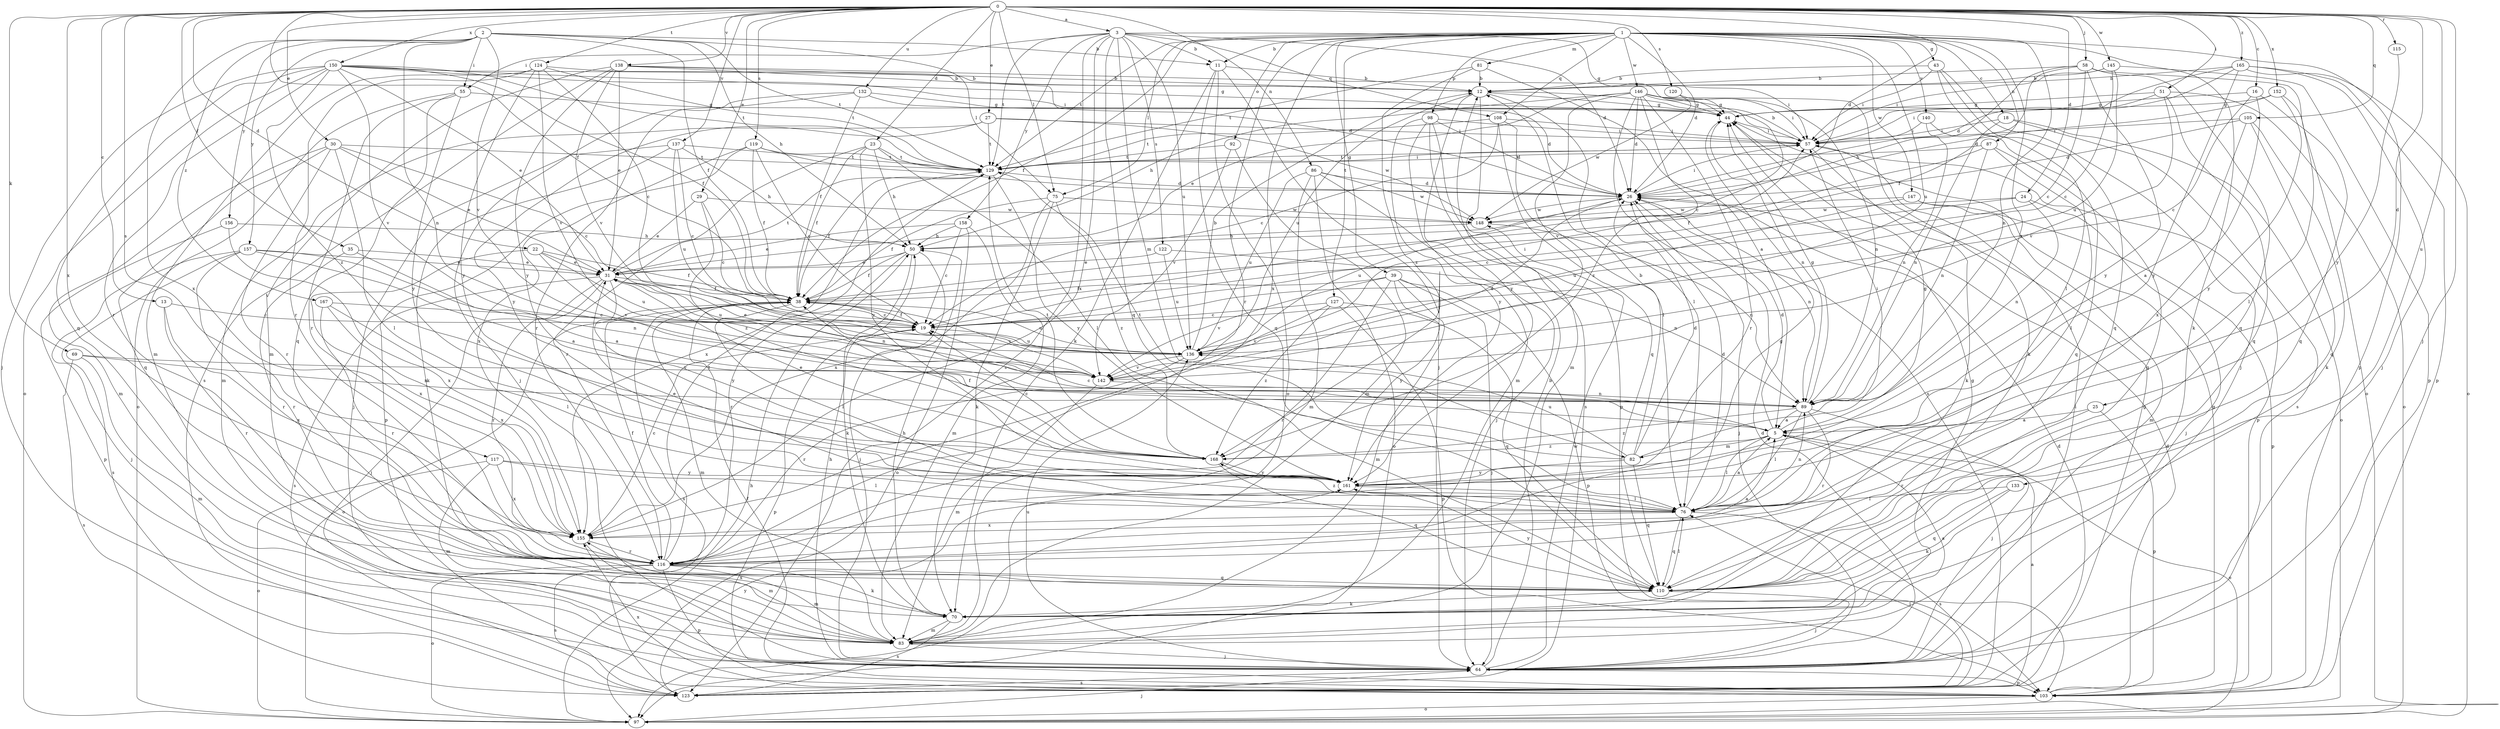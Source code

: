 strict digraph  {
0;
1;
2;
3;
5;
11;
12;
13;
16;
18;
19;
22;
23;
24;
25;
26;
27;
29;
30;
31;
35;
38;
39;
43;
44;
50;
51;
55;
57;
58;
64;
69;
70;
75;
76;
81;
82;
83;
86;
87;
89;
92;
97;
98;
103;
105;
108;
110;
115;
116;
117;
119;
120;
122;
123;
124;
127;
129;
132;
133;
136;
137;
138;
140;
142;
145;
146;
147;
148;
150;
152;
155;
156;
157;
158;
161;
165;
167;
168;
0 -> 3  [label=a];
0 -> 13  [label=c];
0 -> 16  [label=c];
0 -> 22  [label=d];
0 -> 23  [label=d];
0 -> 24  [label=d];
0 -> 25  [label=d];
0 -> 26  [label=d];
0 -> 27  [label=e];
0 -> 29  [label=e];
0 -> 30  [label=e];
0 -> 35  [label=f];
0 -> 38  [label=f];
0 -> 51  [label=i];
0 -> 58  [label=j];
0 -> 64  [label=j];
0 -> 69  [label=k];
0 -> 75  [label=l];
0 -> 86  [label=n];
0 -> 105  [label=q];
0 -> 115  [label=r];
0 -> 117  [label=s];
0 -> 119  [label=s];
0 -> 120  [label=s];
0 -> 124  [label=t];
0 -> 132  [label=u];
0 -> 133  [label=u];
0 -> 137  [label=v];
0 -> 138  [label=v];
0 -> 145  [label=w];
0 -> 150  [label=x];
0 -> 152  [label=x];
0 -> 155  [label=x];
0 -> 165  [label=z];
1 -> 5  [label=a];
1 -> 11  [label=b];
1 -> 18  [label=c];
1 -> 26  [label=d];
1 -> 38  [label=f];
1 -> 39  [label=g];
1 -> 43  [label=g];
1 -> 70  [label=k];
1 -> 75  [label=l];
1 -> 81  [label=m];
1 -> 87  [label=n];
1 -> 89  [label=n];
1 -> 92  [label=o];
1 -> 98  [label=p];
1 -> 103  [label=p];
1 -> 108  [label=q];
1 -> 116  [label=r];
1 -> 127  [label=t];
1 -> 129  [label=t];
1 -> 136  [label=u];
1 -> 140  [label=v];
1 -> 146  [label=w];
1 -> 147  [label=w];
1 -> 155  [label=x];
2 -> 11  [label=b];
2 -> 38  [label=f];
2 -> 50  [label=h];
2 -> 55  [label=i];
2 -> 75  [label=l];
2 -> 89  [label=n];
2 -> 129  [label=t];
2 -> 142  [label=v];
2 -> 155  [label=x];
2 -> 156  [label=y];
2 -> 157  [label=y];
2 -> 167  [label=z];
3 -> 11  [label=b];
3 -> 26  [label=d];
3 -> 44  [label=g];
3 -> 55  [label=i];
3 -> 82  [label=m];
3 -> 108  [label=q];
3 -> 110  [label=q];
3 -> 122  [label=s];
3 -> 123  [label=s];
3 -> 129  [label=t];
3 -> 136  [label=u];
3 -> 155  [label=x];
3 -> 158  [label=y];
5 -> 19  [label=c];
5 -> 26  [label=d];
5 -> 57  [label=i];
5 -> 76  [label=l];
5 -> 82  [label=m];
5 -> 97  [label=o];
5 -> 168  [label=z];
11 -> 12  [label=b];
11 -> 64  [label=j];
11 -> 70  [label=k];
11 -> 97  [label=o];
11 -> 110  [label=q];
12 -> 44  [label=g];
12 -> 76  [label=l];
12 -> 83  [label=m];
12 -> 136  [label=u];
12 -> 161  [label=y];
13 -> 19  [label=c];
13 -> 116  [label=r];
13 -> 155  [label=x];
16 -> 19  [label=c];
16 -> 44  [label=g];
16 -> 110  [label=q];
16 -> 155  [label=x];
18 -> 57  [label=i];
18 -> 89  [label=n];
18 -> 97  [label=o];
18 -> 123  [label=s];
19 -> 38  [label=f];
19 -> 103  [label=p];
19 -> 136  [label=u];
22 -> 31  [label=e];
22 -> 38  [label=f];
22 -> 136  [label=u];
22 -> 142  [label=v];
22 -> 155  [label=x];
23 -> 38  [label=f];
23 -> 50  [label=h];
23 -> 76  [label=l];
23 -> 116  [label=r];
23 -> 129  [label=t];
23 -> 161  [label=y];
24 -> 19  [label=c];
24 -> 64  [label=j];
24 -> 89  [label=n];
24 -> 148  [label=w];
25 -> 5  [label=a];
25 -> 103  [label=p];
25 -> 116  [label=r];
26 -> 57  [label=i];
26 -> 64  [label=j];
26 -> 89  [label=n];
26 -> 136  [label=u];
26 -> 148  [label=w];
27 -> 57  [label=i];
27 -> 83  [label=m];
27 -> 129  [label=t];
27 -> 148  [label=w];
27 -> 161  [label=y];
29 -> 19  [label=c];
29 -> 31  [label=e];
29 -> 148  [label=w];
29 -> 168  [label=z];
30 -> 19  [label=c];
30 -> 31  [label=e];
30 -> 76  [label=l];
30 -> 83  [label=m];
30 -> 110  [label=q];
30 -> 116  [label=r];
30 -> 129  [label=t];
31 -> 38  [label=f];
31 -> 64  [label=j];
31 -> 89  [label=n];
31 -> 116  [label=r];
31 -> 123  [label=s];
31 -> 129  [label=t];
31 -> 136  [label=u];
31 -> 161  [label=y];
35 -> 5  [label=a];
35 -> 31  [label=e];
35 -> 116  [label=r];
38 -> 19  [label=c];
38 -> 76  [label=l];
38 -> 83  [label=m];
38 -> 97  [label=o];
38 -> 123  [label=s];
38 -> 136  [label=u];
38 -> 142  [label=v];
39 -> 38  [label=f];
39 -> 64  [label=j];
39 -> 83  [label=m];
39 -> 103  [label=p];
39 -> 116  [label=r];
39 -> 142  [label=v];
39 -> 161  [label=y];
43 -> 12  [label=b];
43 -> 57  [label=i];
43 -> 64  [label=j];
43 -> 76  [label=l];
43 -> 110  [label=q];
44 -> 57  [label=i];
44 -> 89  [label=n];
50 -> 31  [label=e];
50 -> 38  [label=f];
50 -> 64  [label=j];
50 -> 70  [label=k];
50 -> 116  [label=r];
51 -> 44  [label=g];
51 -> 57  [label=i];
51 -> 97  [label=o];
51 -> 110  [label=q];
51 -> 142  [label=v];
55 -> 44  [label=g];
55 -> 97  [label=o];
55 -> 110  [label=q];
55 -> 116  [label=r];
55 -> 161  [label=y];
57 -> 12  [label=b];
57 -> 70  [label=k];
57 -> 103  [label=p];
57 -> 129  [label=t];
58 -> 12  [label=b];
58 -> 19  [label=c];
58 -> 38  [label=f];
58 -> 50  [label=h];
58 -> 97  [label=o];
58 -> 110  [label=q];
58 -> 161  [label=y];
64 -> 12  [label=b];
64 -> 26  [label=d];
64 -> 50  [label=h];
64 -> 57  [label=i];
64 -> 103  [label=p];
64 -> 123  [label=s];
64 -> 136  [label=u];
64 -> 148  [label=w];
69 -> 83  [label=m];
69 -> 89  [label=n];
69 -> 123  [label=s];
69 -> 142  [label=v];
70 -> 50  [label=h];
70 -> 83  [label=m];
70 -> 123  [label=s];
70 -> 155  [label=x];
75 -> 38  [label=f];
75 -> 70  [label=k];
75 -> 148  [label=w];
75 -> 155  [label=x];
75 -> 168  [label=z];
76 -> 5  [label=a];
76 -> 26  [label=d];
76 -> 31  [label=e];
76 -> 89  [label=n];
76 -> 110  [label=q];
76 -> 123  [label=s];
76 -> 155  [label=x];
76 -> 168  [label=z];
81 -> 5  [label=a];
81 -> 12  [label=b];
81 -> 129  [label=t];
81 -> 168  [label=z];
82 -> 12  [label=b];
82 -> 26  [label=d];
82 -> 44  [label=g];
82 -> 110  [label=q];
82 -> 129  [label=t];
82 -> 136  [label=u];
82 -> 161  [label=y];
83 -> 5  [label=a];
83 -> 44  [label=g];
83 -> 64  [label=j];
86 -> 26  [label=d];
86 -> 64  [label=j];
86 -> 83  [label=m];
86 -> 97  [label=o];
86 -> 136  [label=u];
86 -> 148  [label=w];
87 -> 38  [label=f];
87 -> 76  [label=l];
87 -> 89  [label=n];
87 -> 110  [label=q];
87 -> 129  [label=t];
89 -> 5  [label=a];
89 -> 44  [label=g];
89 -> 64  [label=j];
89 -> 76  [label=l];
89 -> 116  [label=r];
89 -> 168  [label=z];
92 -> 83  [label=m];
92 -> 129  [label=t];
92 -> 142  [label=v];
97 -> 50  [label=h];
97 -> 64  [label=j];
98 -> 26  [label=d];
98 -> 57  [label=i];
98 -> 83  [label=m];
98 -> 103  [label=p];
98 -> 123  [label=s];
98 -> 161  [label=y];
103 -> 26  [label=d];
103 -> 38  [label=f];
103 -> 44  [label=g];
103 -> 97  [label=o];
103 -> 155  [label=x];
105 -> 5  [label=a];
105 -> 26  [label=d];
105 -> 57  [label=i];
105 -> 70  [label=k];
105 -> 110  [label=q];
108 -> 19  [label=c];
108 -> 57  [label=i];
108 -> 76  [label=l];
108 -> 110  [label=q];
108 -> 129  [label=t];
110 -> 64  [label=j];
110 -> 70  [label=k];
110 -> 76  [label=l];
110 -> 161  [label=y];
115 -> 161  [label=y];
116 -> 5  [label=a];
116 -> 38  [label=f];
116 -> 44  [label=g];
116 -> 70  [label=k];
116 -> 83  [label=m];
116 -> 97  [label=o];
116 -> 103  [label=p];
116 -> 110  [label=q];
116 -> 123  [label=s];
116 -> 129  [label=t];
117 -> 76  [label=l];
117 -> 83  [label=m];
117 -> 97  [label=o];
117 -> 155  [label=x];
117 -> 161  [label=y];
119 -> 19  [label=c];
119 -> 26  [label=d];
119 -> 38  [label=f];
119 -> 103  [label=p];
119 -> 129  [label=t];
119 -> 155  [label=x];
120 -> 44  [label=g];
120 -> 148  [label=w];
122 -> 31  [label=e];
122 -> 89  [label=n];
122 -> 136  [label=u];
123 -> 5  [label=a];
123 -> 26  [label=d];
123 -> 44  [label=g];
123 -> 76  [label=l];
123 -> 161  [label=y];
124 -> 12  [label=b];
124 -> 19  [label=c];
124 -> 83  [label=m];
124 -> 116  [label=r];
124 -> 129  [label=t];
124 -> 142  [label=v];
124 -> 161  [label=y];
127 -> 19  [label=c];
127 -> 103  [label=p];
127 -> 110  [label=q];
127 -> 142  [label=v];
127 -> 168  [label=z];
129 -> 26  [label=d];
129 -> 38  [label=f];
129 -> 57  [label=i];
129 -> 155  [label=x];
129 -> 161  [label=y];
132 -> 26  [label=d];
132 -> 38  [label=f];
132 -> 44  [label=g];
132 -> 64  [label=j];
132 -> 116  [label=r];
133 -> 70  [label=k];
133 -> 76  [label=l];
133 -> 110  [label=q];
136 -> 12  [label=b];
136 -> 31  [label=e];
136 -> 57  [label=i];
136 -> 116  [label=r];
136 -> 142  [label=v];
137 -> 19  [label=c];
137 -> 50  [label=h];
137 -> 64  [label=j];
137 -> 70  [label=k];
137 -> 129  [label=t];
137 -> 136  [label=u];
138 -> 12  [label=b];
138 -> 26  [label=d];
138 -> 31  [label=e];
138 -> 57  [label=i];
138 -> 83  [label=m];
138 -> 123  [label=s];
138 -> 142  [label=v];
138 -> 161  [label=y];
140 -> 57  [label=i];
140 -> 89  [label=n];
140 -> 110  [label=q];
142 -> 26  [label=d];
142 -> 83  [label=m];
142 -> 89  [label=n];
145 -> 12  [label=b];
145 -> 19  [label=c];
145 -> 57  [label=i];
145 -> 103  [label=p];
145 -> 136  [label=u];
146 -> 19  [label=c];
146 -> 26  [label=d];
146 -> 31  [label=e];
146 -> 44  [label=g];
146 -> 50  [label=h];
146 -> 57  [label=i];
146 -> 70  [label=k];
146 -> 89  [label=n];
146 -> 116  [label=r];
146 -> 123  [label=s];
146 -> 142  [label=v];
146 -> 168  [label=z];
147 -> 83  [label=m];
147 -> 103  [label=p];
147 -> 136  [label=u];
147 -> 148  [label=w];
148 -> 50  [label=h];
148 -> 89  [label=n];
150 -> 12  [label=b];
150 -> 31  [label=e];
150 -> 38  [label=f];
150 -> 44  [label=g];
150 -> 57  [label=i];
150 -> 64  [label=j];
150 -> 97  [label=o];
150 -> 110  [label=q];
150 -> 116  [label=r];
150 -> 129  [label=t];
150 -> 142  [label=v];
150 -> 168  [label=z];
152 -> 26  [label=d];
152 -> 44  [label=g];
152 -> 76  [label=l];
152 -> 161  [label=y];
155 -> 19  [label=c];
155 -> 83  [label=m];
155 -> 116  [label=r];
156 -> 50  [label=h];
156 -> 103  [label=p];
156 -> 155  [label=x];
157 -> 5  [label=a];
157 -> 31  [label=e];
157 -> 64  [label=j];
157 -> 89  [label=n];
157 -> 116  [label=r];
157 -> 123  [label=s];
158 -> 19  [label=c];
158 -> 31  [label=e];
158 -> 50  [label=h];
158 -> 83  [label=m];
158 -> 97  [label=o];
161 -> 76  [label=l];
165 -> 12  [label=b];
165 -> 26  [label=d];
165 -> 57  [label=i];
165 -> 64  [label=j];
165 -> 97  [label=o];
165 -> 103  [label=p];
165 -> 161  [label=y];
167 -> 19  [label=c];
167 -> 76  [label=l];
167 -> 116  [label=r];
167 -> 155  [label=x];
168 -> 19  [label=c];
168 -> 31  [label=e];
168 -> 38  [label=f];
168 -> 110  [label=q];
168 -> 129  [label=t];
168 -> 161  [label=y];
}
